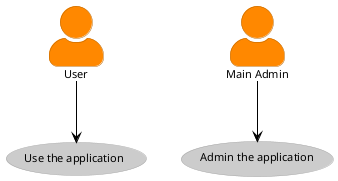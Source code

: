 ' Do not edit
' Theme Gallery
' autogenerated by script
'
@startuml
!theme reddress-lightorange
skinparam actorStyle awesome
:User: --> (Use)
"Main Admin" as Admin
"Use the application" as (Use)
Admin --> (Admin the application)
@enduml
